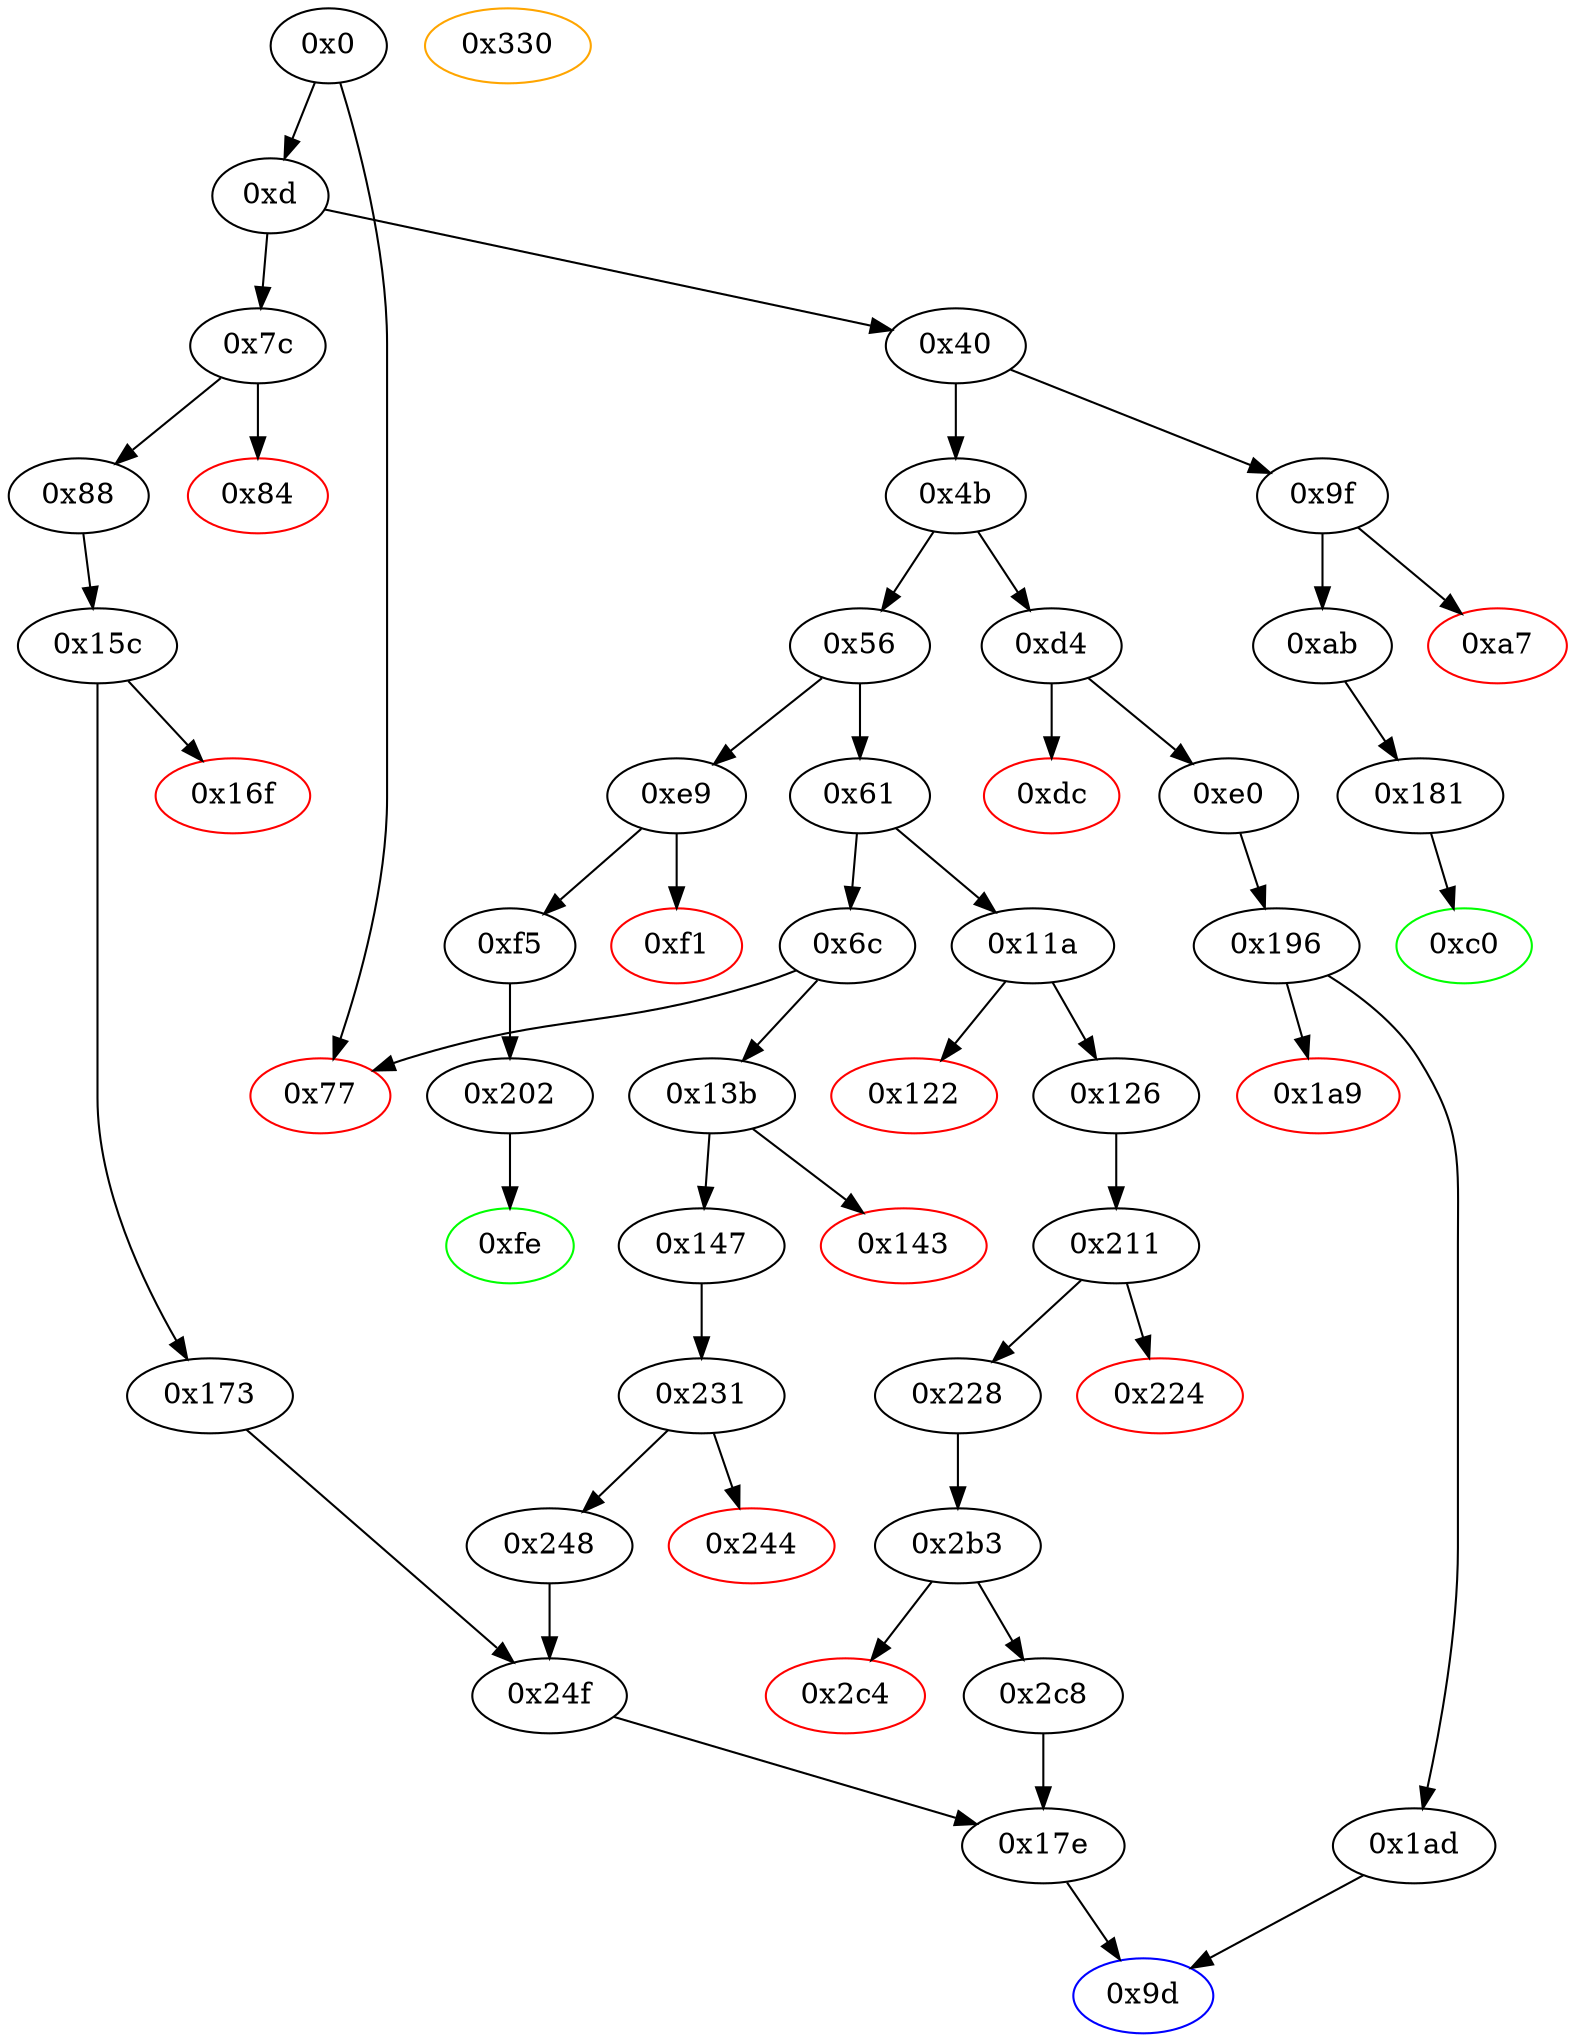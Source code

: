 strict digraph "" {
"0xe0" [fillcolor=white, id="0xe0", style=filled, tooltip="Block 0xe0\n[0xe0:0xe8]\n---\nPredecessors: [0xd4]\nSuccessors: [0x196]\n---\n0xe0 JUMPDEST\n0xe1 POP\n0xe2 PUSH2 0x9d\n0xe5 PUSH2 0x196\n0xe8 JUMP\n---\n0xe0: JUMPDEST \n0xe2: V71 = 0x9d\n0xe5: V72 = 0x196\n0xe8: JUMP 0x196\n---\nEntry stack: [V11, V67]\nStack pops: 1\nStack additions: [0x9d]\nExit stack: [V11, 0x9d]\n\nDef sites:\nV11: {0xd.0x34}\nV67: {0xd4.0xd5}\n"];
"0x6c" [fillcolor=white, id="0x6c", style=filled, tooltip="Block 0x6c\n[0x6c:0x76]\n---\nPredecessors: [0x61]\nSuccessors: [0x77, 0x13b]\n---\n0x6c DUP1\n0x6d PUSH4 0xfdeab590\n0x72 EQ\n0x73 PUSH2 0x13b\n0x76 JUMPI\n---\n0x6d: V27 = 0xfdeab590\n0x72: V28 = EQ 0xfdeab590 V11\n0x73: V29 = 0x13b\n0x76: JUMPI 0x13b V28\n---\nEntry stack: [V11]\nStack pops: 1\nStack additions: [S0]\nExit stack: [V11]\n\nDef sites:\nV11: {0xd.0x34}\n"];
"0x15c" [fillcolor=white, id="0x15c", style=filled, tooltip="Block 0x15c\n[0x15c:0x16e]\n---\nPredecessors: [0x88]\nSuccessors: [0x16f, 0x173]\n---\n0x15c JUMPDEST\n0x15d PUSH1 0x0\n0x15f SLOAD\n0x160 PUSH1 0x1\n0x162 PUSH1 0xa0\n0x164 PUSH1 0x2\n0x166 EXP\n0x167 SUB\n0x168 AND\n0x169 CALLER\n0x16a EQ\n0x16b PUSH2 0x173\n0x16e JUMPI\n---\n0x15c: JUMPDEST \n0x15d: V119 = 0x0\n0x15f: V120 = S[0x0]\n0x160: V121 = 0x1\n0x162: V122 = 0xa0\n0x164: V123 = 0x2\n0x166: V124 = EXP 0x2 0xa0\n0x167: V125 = SUB 0x10000000000000000000000000000000000000000 0x1\n0x168: V126 = AND 0xffffffffffffffffffffffffffffffffffffffff V120\n0x169: V127 = CALLER\n0x16a: V128 = EQ V127 V126\n0x16b: V129 = 0x173\n0x16e: JUMPI 0x173 V128\n---\nEntry stack: [V11, 0x9d, V43]\nStack pops: 0\nStack additions: []\nExit stack: [V11, 0x9d, V43]\n\nDef sites:\nV11: {0xd.0x34}\n0x9d: {0x88.0x8a}\nV43: {0x88.0x98}\n"];
"0x330" [color=orange, fillcolor=white, id="0x330", style=filled, tooltip="Block 0x330\n[0x330:0x35b]\n---\nPredecessors: []\nSuccessors: []\n---\n0x330 STOP\n0x331 LOG1\n0x332 PUSH6 0x627a7a723058\n0x339 SHA3\n0x33a SWAP8\n0x33b MISSING 0x4f\n0x33c BYTE\n0x33d MISSING 0x5d\n0x33e MISSING 0xe6\n0x33f MISSING 0xd8\n0x340 DUP12\n0x341 SWAP8\n0x342 XOR\n0x343 MISSING 0x46\n0x344 MISSING 0xd3\n0x345 MISSING 0xd8\n0x346 MISSING 0xbb\n0x347 PUSH11 0x374da4d1144a29c9f9ba8d\n0x353 SWAP6\n0x354 MISSING 0xb1\n0x355 DUP13\n0x356 CALL\n0x357 LOG2\n0x358 DUP2\n0x359 MISSING 0xcd\n0x35a STOP\n0x35b MISSING 0x29\n---\n0x330: STOP \n0x331: LOG S0 S1 S2\n0x332: V264 = 0x627a7a723058\n0x339: V265 = SHA3 0x627a7a723058 S3\n0x33b: MISSING 0x4f\n0x33c: V266 = BYTE S0 S1\n0x33d: MISSING 0x5d\n0x33e: MISSING 0xe6\n0x33f: MISSING 0xd8\n0x342: V267 = XOR S7 S0\n0x343: MISSING 0x46\n0x344: MISSING 0xd3\n0x345: MISSING 0xd8\n0x346: MISSING 0xbb\n0x347: V268 = 0x374da4d1144a29c9f9ba8d\n0x354: MISSING 0xb1\n0x356: V269 = CALL S12 S0 S1 S2 S3 S4 S5\n0x357: LOG V269 S6 S7 S8\n0x359: MISSING 0xcd\n0x35a: STOP \n0x35b: MISSING 0x29\n---\nEntry stack: []\nStack pops: 0\nStack additions: [S11, S4, S5, S6, S7, S8, S9, S10, V265, V266, V267, S1, S2, S3, S4, S5, S6, S11, S8, S9, S10, S11, S5, S0, S1, S2, S3, S4, 0x374da4d1144a29c9f9ba8d, S10, S9, S10, S11, S12]\nExit stack: []\n\nDef sites:\n"];
"0x17e" [fillcolor=white, id="0x17e", style=filled, tooltip="Block 0x17e\n[0x17e:0x180]\n---\nPredecessors: [0x24f, 0x2c8]\nSuccessors: [0x9d]\n---\n0x17e JUMPDEST\n0x17f POP\n0x180 JUMP\n---\n0x17e: JUMPDEST \n0x180: JUMP 0x9d\n---\nEntry stack: [V11, 0x9d, S0]\nStack pops: 2\nStack additions: []\nExit stack: [V11]\n\nDef sites:\nV11: {0xd.0x34}\n0x9d: {0x88.0x8a, 0x147.0x149, 0x126.0x128}\nS0: {0x88.0x98, 0x147.0x157, 0x126.0x136}\n"];
"0x2c8" [fillcolor=white, id="0x2c8", style=filled, tooltip="Block 0x2c8\n[0x2c8:0x32f]\n---\nPredecessors: [0x2b3]\nSuccessors: [0x17e]\n---\n0x2c8 JUMPDEST\n0x2c9 PUSH1 0x0\n0x2cb DUP1\n0x2cc SLOAD\n0x2cd PUSH1 0x40\n0x2cf MLOAD\n0x2d0 PUSH1 0x1\n0x2d2 PUSH1 0xa0\n0x2d4 PUSH1 0x2\n0x2d6 EXP\n0x2d7 SUB\n0x2d8 DUP1\n0x2d9 DUP6\n0x2da AND\n0x2db SWAP4\n0x2dc SWAP3\n0x2dd AND\n0x2de SWAP2\n0x2df PUSH32 0x8be0079c531659141344cd1fd0a4f28419497f9722a3daafe3b4186f6b6457e0\n0x300 SWAP2\n0x301 LOG3\n0x302 PUSH1 0x0\n0x304 DUP1\n0x305 SLOAD\n0x306 PUSH20 0xffffffffffffffffffffffffffffffffffffffff\n0x31b NOT\n0x31c AND\n0x31d PUSH1 0x1\n0x31f PUSH1 0xa0\n0x321 PUSH1 0x2\n0x323 EXP\n0x324 SUB\n0x325 SWAP3\n0x326 SWAP1\n0x327 SWAP3\n0x328 AND\n0x329 SWAP2\n0x32a SWAP1\n0x32b SWAP2\n0x32c OR\n0x32d SWAP1\n0x32e SSTORE\n0x32f JUMP\n---\n0x2c8: JUMPDEST \n0x2c9: V240 = 0x0\n0x2cc: V241 = S[0x0]\n0x2cd: V242 = 0x40\n0x2cf: V243 = M[0x40]\n0x2d0: V244 = 0x1\n0x2d2: V245 = 0xa0\n0x2d4: V246 = 0x2\n0x2d6: V247 = EXP 0x2 0xa0\n0x2d7: V248 = SUB 0x10000000000000000000000000000000000000000 0x1\n0x2da: V249 = AND V103 0xffffffffffffffffffffffffffffffffffffffff\n0x2dd: V250 = AND V241 0xffffffffffffffffffffffffffffffffffffffff\n0x2df: V251 = 0x8be0079c531659141344cd1fd0a4f28419497f9722a3daafe3b4186f6b6457e0\n0x301: LOG V243 0x0 0x8be0079c531659141344cd1fd0a4f28419497f9722a3daafe3b4186f6b6457e0 V250 V249\n0x302: V252 = 0x0\n0x305: V253 = S[0x0]\n0x306: V254 = 0xffffffffffffffffffffffffffffffffffffffff\n0x31b: V255 = NOT 0xffffffffffffffffffffffffffffffffffffffff\n0x31c: V256 = AND 0xffffffffffffffffffffffff0000000000000000000000000000000000000000 V253\n0x31d: V257 = 0x1\n0x31f: V258 = 0xa0\n0x321: V259 = 0x2\n0x323: V260 = EXP 0x2 0xa0\n0x324: V261 = SUB 0x10000000000000000000000000000000000000000 0x1\n0x328: V262 = AND 0xffffffffffffffffffffffffffffffffffffffff V103\n0x32c: V263 = OR V262 V256\n0x32e: S[0x0] = V263\n0x32f: JUMP 0x17e\n---\nEntry stack: [V11, 0x9d, V103, 0x17e, V103]\nStack pops: 2\nStack additions: []\nExit stack: [V11, 0x9d, V103]\n\nDef sites:\nV11: {0xd.0x34}\n0x9d: {0x126.0x128}\nV103: {0x126.0x136}\n0x17e: {0x228.0x229}\nV103: {0x126.0x136}\n"];
"0x9f" [fillcolor=white, id="0x9f", style=filled, tooltip="Block 0x9f\n[0x9f:0xa6]\n---\nPredecessors: [0x40]\nSuccessors: [0xa7, 0xab]\n---\n0x9f JUMPDEST\n0xa0 CALLVALUE\n0xa1 DUP1\n0xa2 ISZERO\n0xa3 PUSH2 0xab\n0xa6 JUMPI\n---\n0x9f: JUMPDEST \n0xa0: V45 = CALLVALUE\n0xa2: V46 = ISZERO V45\n0xa3: V47 = 0xab\n0xa6: JUMPI 0xab V46\n---\nEntry stack: [V11]\nStack pops: 0\nStack additions: [V45]\nExit stack: [V11, V45]\n\nDef sites:\nV11: {0xd.0x34}\n"];
"0x181" [fillcolor=white, id="0x181", style=filled, tooltip="Block 0x181\n[0x181:0x195]\n---\nPredecessors: [0xab]\nSuccessors: [0xc0]\n---\n0x181 JUMPDEST\n0x182 PUSH1 0x1\n0x184 PUSH1 0x20\n0x186 MSTORE\n0x187 PUSH1 0x0\n0x189 SWAP1\n0x18a DUP2\n0x18b MSTORE\n0x18c PUSH1 0x40\n0x18e SWAP1\n0x18f SHA3\n0x190 SLOAD\n0x191 PUSH1 0xff\n0x193 AND\n0x194 DUP2\n0x195 JUMP\n---\n0x181: JUMPDEST \n0x182: V134 = 0x1\n0x184: V135 = 0x20\n0x186: M[0x20] = 0x1\n0x187: V136 = 0x0\n0x18b: M[0x0] = V57\n0x18c: V137 = 0x40\n0x18f: V138 = SHA3 0x0 0x40\n0x190: V139 = S[V138]\n0x191: V140 = 0xff\n0x193: V141 = AND 0xff V139\n0x195: JUMP 0xc0\n---\nEntry stack: [V11, 0xc0, V57]\nStack pops: 2\nStack additions: [S1, V141]\nExit stack: [V11, 0xc0, V141]\n\nDef sites:\nV11: {0xd.0x34}\n0xc0: {0xab.0xad}\nV57: {0xab.0xbb}\n"];
"0x4b" [fillcolor=white, id="0x4b", style=filled, tooltip="Block 0x4b\n[0x4b:0x55]\n---\nPredecessors: [0x40]\nSuccessors: [0x56, 0xd4]\n---\n0x4b DUP1\n0x4c PUSH4 0x715018a6\n0x51 EQ\n0x52 PUSH2 0xd4\n0x55 JUMPI\n---\n0x4c: V18 = 0x715018a6\n0x51: V19 = EQ 0x715018a6 V11\n0x52: V20 = 0xd4\n0x55: JUMPI 0xd4 V19\n---\nEntry stack: [V11]\nStack pops: 1\nStack additions: [S0]\nExit stack: [V11]\n\nDef sites:\nV11: {0xd.0x34}\n"];
"0x231" [fillcolor=white, id="0x231", style=filled, tooltip="Block 0x231\n[0x231:0x243]\n---\nPredecessors: [0x147]\nSuccessors: [0x244, 0x248]\n---\n0x231 JUMPDEST\n0x232 PUSH1 0x0\n0x234 SLOAD\n0x235 PUSH1 0x1\n0x237 PUSH1 0xa0\n0x239 PUSH1 0x2\n0x23b EXP\n0x23c SUB\n0x23d AND\n0x23e CALLER\n0x23f EQ\n0x240 PUSH2 0x248\n0x243 JUMPI\n---\n0x231: JUMPDEST \n0x232: V192 = 0x0\n0x234: V193 = S[0x0]\n0x235: V194 = 0x1\n0x237: V195 = 0xa0\n0x239: V196 = 0x2\n0x23b: V197 = EXP 0x2 0xa0\n0x23c: V198 = SUB 0x10000000000000000000000000000000000000000 0x1\n0x23d: V199 = AND 0xffffffffffffffffffffffffffffffffffffffff V193\n0x23e: V200 = CALLER\n0x23f: V201 = EQ V200 V199\n0x240: V202 = 0x248\n0x243: JUMPI 0x248 V201\n---\nEntry stack: [V11, 0x9d, V117]\nStack pops: 0\nStack additions: []\nExit stack: [V11, 0x9d, V117]\n\nDef sites:\nV11: {0xd.0x34}\n0x9d: {0x147.0x149}\nV117: {0x147.0x157}\n"];
"0xdc" [color=red, fillcolor=white, id="0xdc", style=filled, tooltip="Block 0xdc\n[0xdc:0xdf]\n---\nPredecessors: [0xd4]\nSuccessors: []\n---\n0xdc PUSH1 0x0\n0xde DUP1\n0xdf REVERT\n---\n0xdc: V70 = 0x0\n0xdf: REVERT 0x0 0x0\n---\nEntry stack: [V11, V67]\nStack pops: 0\nStack additions: []\nExit stack: [V11, V67]\n\nDef sites:\nV11: {0xd.0x34}\nV67: {0xd4.0xd5}\n"];
"0x24f" [fillcolor=white, id="0x24f", style=filled, tooltip="Block 0x24f\n[0x24f:0x2b2]\n---\nPredecessors: [0x173, 0x248]\nSuccessors: [0x17e]\n---\n0x24f JUMPDEST\n0x250 PUSH1 0x1\n0x252 PUSH1 0xa0\n0x254 PUSH1 0x2\n0x256 EXP\n0x257 SUB\n0x258 DUP3\n0x259 AND\n0x25a PUSH1 0x0\n0x25c DUP2\n0x25d DUP2\n0x25e MSTORE\n0x25f PUSH1 0x1\n0x261 PUSH1 0x20\n0x263 SWAP1\n0x264 DUP2\n0x265 MSTORE\n0x266 PUSH1 0x40\n0x268 SWAP2\n0x269 DUP3\n0x26a SWAP1\n0x26b SHA3\n0x26c DUP1\n0x26d SLOAD\n0x26e PUSH1 0xff\n0x270 NOT\n0x271 AND\n0x272 DUP6\n0x273 ISZERO\n0x274 ISZERO\n0x275 SWAP1\n0x276 DUP2\n0x277 OR\n0x278 SWAP1\n0x279 SWAP2\n0x27a SSTORE\n0x27b DUP3\n0x27c MLOAD\n0x27d SWAP4\n0x27e DUP5\n0x27f MSTORE\n0x280 SWAP1\n0x281 DUP4\n0x282 ADD\n0x283 MSTORE\n0x284 DUP1\n0x285 MLOAD\n0x286 PUSH32 0xe16cd209b7e8e4971d2f89051450f3321f92d4a7ecb8ac235c37256a99e49e1a\n0x2a7 SWAP3\n0x2a8 DUP2\n0x2a9 SWAP1\n0x2aa SUB\n0x2ab SWAP1\n0x2ac SWAP2\n0x2ad ADD\n0x2ae SWAP1\n0x2af LOG1\n0x2b0 POP\n0x2b1 POP\n0x2b2 JUMP\n---\n0x24f: JUMPDEST \n0x250: V206 = 0x1\n0x252: V207 = 0xa0\n0x254: V208 = 0x2\n0x256: V209 = EXP 0x2 0xa0\n0x257: V210 = SUB 0x10000000000000000000000000000000000000000 0x1\n0x259: V211 = AND S1 0xffffffffffffffffffffffffffffffffffffffff\n0x25a: V212 = 0x0\n0x25e: M[0x0] = V211\n0x25f: V213 = 0x1\n0x261: V214 = 0x20\n0x265: M[0x20] = 0x1\n0x266: V215 = 0x40\n0x26b: V216 = SHA3 0x0 0x40\n0x26d: V217 = S[V216]\n0x26e: V218 = 0xff\n0x270: V219 = NOT 0xff\n0x271: V220 = AND 0xffffffffffffffffffffffffffffffffffffffffffffffffffffffffffffff00 V217\n0x273: V221 = ISZERO {0x0, 0x1}\n0x274: V222 = ISZERO V221\n0x277: V223 = OR V222 V220\n0x27a: S[V216] = V223\n0x27c: V224 = M[0x40]\n0x27f: M[V224] = V211\n0x282: V225 = ADD V224 0x20\n0x283: M[V225] = V222\n0x285: V226 = M[0x40]\n0x286: V227 = 0xe16cd209b7e8e4971d2f89051450f3321f92d4a7ecb8ac235c37256a99e49e1a\n0x2aa: V228 = SUB V224 V226\n0x2ad: V229 = ADD 0x40 V228\n0x2af: LOG V226 V229 0xe16cd209b7e8e4971d2f89051450f3321f92d4a7ecb8ac235c37256a99e49e1a\n0x2b2: JUMP 0x17e\n---\nEntry stack: [V11, 0x9d, S3, 0x17e, S1, {0x0, 0x1}]\nStack pops: 3\nStack additions: []\nExit stack: [V11, 0x9d, S3]\n\nDef sites:\nV11: {0xd.0x34}\n0x9d: {0x88.0x8a, 0x147.0x149}\nS3: {0x88.0x98, 0x147.0x157}\n0x17e: {0x248.0x249, 0x173.0x174}\nS1: {0x88.0x98, 0x147.0x157}\n{0x0, 0x1}: {0x248.0x24d, 0x173.0x178}\n"];
"0xfe" [color=green, fillcolor=white, id="0xfe", style=filled, tooltip="Block 0xfe\n[0xfe:0x119]\n---\nPredecessors: [0x202]\nSuccessors: []\n---\n0xfe JUMPDEST\n0xff PUSH1 0x40\n0x101 DUP1\n0x102 MLOAD\n0x103 PUSH1 0x1\n0x105 PUSH1 0xa0\n0x107 PUSH1 0x2\n0x109 EXP\n0x10a SUB\n0x10b SWAP1\n0x10c SWAP3\n0x10d AND\n0x10e DUP3\n0x10f MSTORE\n0x110 MLOAD\n0x111 SWAP1\n0x112 DUP2\n0x113 SWAP1\n0x114 SUB\n0x115 PUSH1 0x20\n0x117 ADD\n0x118 SWAP1\n0x119 RETURN\n---\n0xfe: JUMPDEST \n0xff: V79 = 0x40\n0x102: V80 = M[0x40]\n0x103: V81 = 0x1\n0x105: V82 = 0xa0\n0x107: V83 = 0x2\n0x109: V84 = EXP 0x2 0xa0\n0x10a: V85 = SUB 0x10000000000000000000000000000000000000000 0x1\n0x10d: V86 = AND V177 0xffffffffffffffffffffffffffffffffffffffff\n0x10f: M[V80] = V86\n0x110: V87 = M[0x40]\n0x114: V88 = SUB V80 V87\n0x115: V89 = 0x20\n0x117: V90 = ADD 0x20 V88\n0x119: RETURN V87 V90\n---\nEntry stack: [V11, 0xfe, V177]\nStack pops: 1\nStack additions: []\nExit stack: [V11, 0xfe]\n\nDef sites:\nV11: {0xd.0x34}\n0xfe: {0xf5.0xf7}\nV177: {0x202.0x20e}\n"];
"0x126" [fillcolor=white, id="0x126", style=filled, tooltip="Block 0x126\n[0x126:0x13a]\n---\nPredecessors: [0x11a]\nSuccessors: [0x211]\n---\n0x126 JUMPDEST\n0x127 POP\n0x128 PUSH2 0x9d\n0x12b PUSH1 0x1\n0x12d PUSH1 0xa0\n0x12f PUSH1 0x2\n0x131 EXP\n0x132 SUB\n0x133 PUSH1 0x4\n0x135 CALLDATALOAD\n0x136 AND\n0x137 PUSH2 0x211\n0x13a JUMP\n---\n0x126: JUMPDEST \n0x128: V95 = 0x9d\n0x12b: V96 = 0x1\n0x12d: V97 = 0xa0\n0x12f: V98 = 0x2\n0x131: V99 = EXP 0x2 0xa0\n0x132: V100 = SUB 0x10000000000000000000000000000000000000000 0x1\n0x133: V101 = 0x4\n0x135: V102 = CALLDATALOAD 0x4\n0x136: V103 = AND V102 0xffffffffffffffffffffffffffffffffffffffff\n0x137: V104 = 0x211\n0x13a: JUMP 0x211\n---\nEntry stack: [V11, V91]\nStack pops: 1\nStack additions: [0x9d, V103]\nExit stack: [V11, 0x9d, V103]\n\nDef sites:\nV11: {0xd.0x34}\nV91: {0x11a.0x11b}\n"];
"0x40" [fillcolor=white, id="0x40", style=filled, tooltip="Block 0x40\n[0x40:0x4a]\n---\nPredecessors: [0xd]\nSuccessors: [0x4b, 0x9f]\n---\n0x40 DUP1\n0x41 PUSH4 0x66aa01ca\n0x46 EQ\n0x47 PUSH2 0x9f\n0x4a JUMPI\n---\n0x41: V15 = 0x66aa01ca\n0x46: V16 = EQ 0x66aa01ca V11\n0x47: V17 = 0x9f\n0x4a: JUMPI 0x9f V16\n---\nEntry stack: [V11]\nStack pops: 1\nStack additions: [S0]\nExit stack: [V11]\n\nDef sites:\nV11: {0xd.0x34}\n"];
"0x7c" [fillcolor=white, id="0x7c", style=filled, tooltip="Block 0x7c\n[0x7c:0x83]\n---\nPredecessors: [0xd]\nSuccessors: [0x84, 0x88]\n---\n0x7c JUMPDEST\n0x7d CALLVALUE\n0x7e DUP1\n0x7f ISZERO\n0x80 PUSH2 0x88\n0x83 JUMPI\n---\n0x7c: JUMPDEST \n0x7d: V31 = CALLVALUE\n0x7f: V32 = ISZERO V31\n0x80: V33 = 0x88\n0x83: JUMPI 0x88 V32\n---\nEntry stack: [V11]\nStack pops: 0\nStack additions: [V31]\nExit stack: [V11, V31]\n\nDef sites:\nV11: {0xd.0x34}\n"];
"0x0" [fillcolor=white, id="0x0", style=filled, tooltip="Block 0x0\n[0x0:0xc]\n---\nPredecessors: []\nSuccessors: [0xd, 0x77]\n---\n0x0 PUSH1 0x80\n0x2 PUSH1 0x40\n0x4 MSTORE\n0x5 PUSH1 0x4\n0x7 CALLDATASIZE\n0x8 LT\n0x9 PUSH2 0x77\n0xc JUMPI\n---\n0x0: V0 = 0x80\n0x2: V1 = 0x40\n0x4: M[0x40] = 0x80\n0x5: V2 = 0x4\n0x7: V3 = CALLDATASIZE\n0x8: V4 = LT V3 0x4\n0x9: V5 = 0x77\n0xc: JUMPI 0x77 V4\n---\nEntry stack: []\nStack pops: 0\nStack additions: []\nExit stack: []\n\nDef sites:\n"];
"0x1a9" [color=red, fillcolor=white, id="0x1a9", style=filled, tooltip="Block 0x1a9\n[0x1a9:0x1ac]\n---\nPredecessors: [0x196]\nSuccessors: []\n---\n0x1a9 PUSH1 0x0\n0x1ab DUP1\n0x1ac REVERT\n---\n0x1a9: V153 = 0x0\n0x1ac: REVERT 0x0 0x0\n---\nEntry stack: [V11, 0x9d]\nStack pops: 0\nStack additions: []\nExit stack: [V11, 0x9d]\n\nDef sites:\nV11: {0xd.0x34}\n0x9d: {0xe0.0xe2}\n"];
"0x61" [fillcolor=white, id="0x61", style=filled, tooltip="Block 0x61\n[0x61:0x6b]\n---\nPredecessors: [0x56]\nSuccessors: [0x6c, 0x11a]\n---\n0x61 DUP1\n0x62 PUSH4 0xf2fde38b\n0x67 EQ\n0x68 PUSH2 0x11a\n0x6b JUMPI\n---\n0x62: V24 = 0xf2fde38b\n0x67: V25 = EQ 0xf2fde38b V11\n0x68: V26 = 0x11a\n0x6b: JUMPI 0x11a V25\n---\nEntry stack: [V11]\nStack pops: 1\nStack additions: [S0]\nExit stack: [V11]\n\nDef sites:\nV11: {0xd.0x34}\n"];
"0x173" [fillcolor=white, id="0x173", style=filled, tooltip="Block 0x173\n[0x173:0x17d]\n---\nPredecessors: [0x15c]\nSuccessors: [0x24f]\n---\n0x173 JUMPDEST\n0x174 PUSH2 0x17e\n0x177 DUP2\n0x178 PUSH1 0x0\n0x17a PUSH2 0x24f\n0x17d JUMP\n---\n0x173: JUMPDEST \n0x174: V131 = 0x17e\n0x178: V132 = 0x0\n0x17a: V133 = 0x24f\n0x17d: JUMP 0x24f\n---\nEntry stack: [V11, 0x9d, V43]\nStack pops: 1\nStack additions: [S0, 0x17e, S0, 0x0]\nExit stack: [V11, 0x9d, V43, 0x17e, V43, 0x0]\n\nDef sites:\nV11: {0xd.0x34}\n0x9d: {0x88.0x8a}\nV43: {0x88.0x98}\n"];
"0x211" [fillcolor=white, id="0x211", style=filled, tooltip="Block 0x211\n[0x211:0x223]\n---\nPredecessors: [0x126]\nSuccessors: [0x224, 0x228]\n---\n0x211 JUMPDEST\n0x212 PUSH1 0x0\n0x214 SLOAD\n0x215 PUSH1 0x1\n0x217 PUSH1 0xa0\n0x219 PUSH1 0x2\n0x21b EXP\n0x21c SUB\n0x21d AND\n0x21e CALLER\n0x21f EQ\n0x220 PUSH2 0x228\n0x223 JUMPI\n---\n0x211: JUMPDEST \n0x212: V178 = 0x0\n0x214: V179 = S[0x0]\n0x215: V180 = 0x1\n0x217: V181 = 0xa0\n0x219: V182 = 0x2\n0x21b: V183 = EXP 0x2 0xa0\n0x21c: V184 = SUB 0x10000000000000000000000000000000000000000 0x1\n0x21d: V185 = AND 0xffffffffffffffffffffffffffffffffffffffff V179\n0x21e: V186 = CALLER\n0x21f: V187 = EQ V186 V185\n0x220: V188 = 0x228\n0x223: JUMPI 0x228 V187\n---\nEntry stack: [V11, 0x9d, V103]\nStack pops: 0\nStack additions: []\nExit stack: [V11, 0x9d, V103]\n\nDef sites:\nV11: {0xd.0x34}\n0x9d: {0x126.0x128}\nV103: {0x126.0x136}\n"];
"0xe9" [fillcolor=white, id="0xe9", style=filled, tooltip="Block 0xe9\n[0xe9:0xf0]\n---\nPredecessors: [0x56]\nSuccessors: [0xf1, 0xf5]\n---\n0xe9 JUMPDEST\n0xea CALLVALUE\n0xeb DUP1\n0xec ISZERO\n0xed PUSH2 0xf5\n0xf0 JUMPI\n---\n0xe9: JUMPDEST \n0xea: V73 = CALLVALUE\n0xec: V74 = ISZERO V73\n0xed: V75 = 0xf5\n0xf0: JUMPI 0xf5 V74\n---\nEntry stack: [V11]\nStack pops: 0\nStack additions: [V73]\nExit stack: [V11, V73]\n\nDef sites:\nV11: {0xd.0x34}\n"];
"0x202" [fillcolor=white, id="0x202", style=filled, tooltip="Block 0x202\n[0x202:0x210]\n---\nPredecessors: [0xf5]\nSuccessors: [0xfe]\n---\n0x202 JUMPDEST\n0x203 PUSH1 0x0\n0x205 SLOAD\n0x206 PUSH1 0x1\n0x208 PUSH1 0xa0\n0x20a PUSH1 0x2\n0x20c EXP\n0x20d SUB\n0x20e AND\n0x20f DUP2\n0x210 JUMP\n---\n0x202: JUMPDEST \n0x203: V170 = 0x0\n0x205: V171 = S[0x0]\n0x206: V172 = 0x1\n0x208: V173 = 0xa0\n0x20a: V174 = 0x2\n0x20c: V175 = EXP 0x2 0xa0\n0x20d: V176 = SUB 0x10000000000000000000000000000000000000000 0x1\n0x20e: V177 = AND 0xffffffffffffffffffffffffffffffffffffffff V171\n0x210: JUMP 0xfe\n---\nEntry stack: [V11, 0xfe]\nStack pops: 1\nStack additions: [S0, V177]\nExit stack: [V11, 0xfe, V177]\n\nDef sites:\nV11: {0xd.0x34}\n0xfe: {0xf5.0xf7}\n"];
"0x16f" [color=red, fillcolor=white, id="0x16f", style=filled, tooltip="Block 0x16f\n[0x16f:0x172]\n---\nPredecessors: [0x15c]\nSuccessors: []\n---\n0x16f PUSH1 0x0\n0x171 DUP1\n0x172 REVERT\n---\n0x16f: V130 = 0x0\n0x172: REVERT 0x0 0x0\n---\nEntry stack: [V11, 0x9d, V43]\nStack pops: 0\nStack additions: []\nExit stack: [V11, 0x9d, V43]\n\nDef sites:\nV11: {0xd.0x34}\n0x9d: {0x88.0x8a}\nV43: {0x88.0x98}\n"];
"0x228" [fillcolor=white, id="0x228", style=filled, tooltip="Block 0x228\n[0x228:0x230]\n---\nPredecessors: [0x211]\nSuccessors: [0x2b3]\n---\n0x228 JUMPDEST\n0x229 PUSH2 0x17e\n0x22c DUP2\n0x22d PUSH2 0x2b3\n0x230 JUMP\n---\n0x228: JUMPDEST \n0x229: V190 = 0x17e\n0x22d: V191 = 0x2b3\n0x230: JUMP 0x2b3\n---\nEntry stack: [V11, 0x9d, V103]\nStack pops: 1\nStack additions: [S0, 0x17e, S0]\nExit stack: [V11, 0x9d, V103, 0x17e, V103]\n\nDef sites:\nV11: {0xd.0x34}\n0x9d: {0x126.0x128}\nV103: {0x126.0x136}\n"];
"0x88" [fillcolor=white, id="0x88", style=filled, tooltip="Block 0x88\n[0x88:0x9c]\n---\nPredecessors: [0x7c]\nSuccessors: [0x15c]\n---\n0x88 JUMPDEST\n0x89 POP\n0x8a PUSH2 0x9d\n0x8d PUSH1 0x1\n0x8f PUSH1 0xa0\n0x91 PUSH1 0x2\n0x93 EXP\n0x94 SUB\n0x95 PUSH1 0x4\n0x97 CALLDATALOAD\n0x98 AND\n0x99 PUSH2 0x15c\n0x9c JUMP\n---\n0x88: JUMPDEST \n0x8a: V35 = 0x9d\n0x8d: V36 = 0x1\n0x8f: V37 = 0xa0\n0x91: V38 = 0x2\n0x93: V39 = EXP 0x2 0xa0\n0x94: V40 = SUB 0x10000000000000000000000000000000000000000 0x1\n0x95: V41 = 0x4\n0x97: V42 = CALLDATALOAD 0x4\n0x98: V43 = AND V42 0xffffffffffffffffffffffffffffffffffffffff\n0x99: V44 = 0x15c\n0x9c: JUMP 0x15c\n---\nEntry stack: [V11, V31]\nStack pops: 1\nStack additions: [0x9d, V43]\nExit stack: [V11, 0x9d, V43]\n\nDef sites:\nV11: {0xd.0x34}\nV31: {0x7c.0x7d}\n"];
"0x122" [color=red, fillcolor=white, id="0x122", style=filled, tooltip="Block 0x122\n[0x122:0x125]\n---\nPredecessors: [0x11a]\nSuccessors: []\n---\n0x122 PUSH1 0x0\n0x124 DUP1\n0x125 REVERT\n---\n0x122: V94 = 0x0\n0x125: REVERT 0x0 0x0\n---\nEntry stack: [V11, V91]\nStack pops: 0\nStack additions: []\nExit stack: [V11, V91]\n\nDef sites:\nV11: {0xd.0x34}\nV91: {0x11a.0x11b}\n"];
"0x147" [fillcolor=white, id="0x147", style=filled, tooltip="Block 0x147\n[0x147:0x15b]\n---\nPredecessors: [0x13b]\nSuccessors: [0x231]\n---\n0x147 JUMPDEST\n0x148 POP\n0x149 PUSH2 0x9d\n0x14c PUSH1 0x1\n0x14e PUSH1 0xa0\n0x150 PUSH1 0x2\n0x152 EXP\n0x153 SUB\n0x154 PUSH1 0x4\n0x156 CALLDATALOAD\n0x157 AND\n0x158 PUSH2 0x231\n0x15b JUMP\n---\n0x147: JUMPDEST \n0x149: V109 = 0x9d\n0x14c: V110 = 0x1\n0x14e: V111 = 0xa0\n0x150: V112 = 0x2\n0x152: V113 = EXP 0x2 0xa0\n0x153: V114 = SUB 0x10000000000000000000000000000000000000000 0x1\n0x154: V115 = 0x4\n0x156: V116 = CALLDATALOAD 0x4\n0x157: V117 = AND V116 0xffffffffffffffffffffffffffffffffffffffff\n0x158: V118 = 0x231\n0x15b: JUMP 0x231\n---\nEntry stack: [V11, V105]\nStack pops: 1\nStack additions: [0x9d, V117]\nExit stack: [V11, 0x9d, V117]\n\nDef sites:\nV11: {0xd.0x34}\nV105: {0x13b.0x13c}\n"];
"0x143" [color=red, fillcolor=white, id="0x143", style=filled, tooltip="Block 0x143\n[0x143:0x146]\n---\nPredecessors: [0x13b]\nSuccessors: []\n---\n0x143 PUSH1 0x0\n0x145 DUP1\n0x146 REVERT\n---\n0x143: V108 = 0x0\n0x146: REVERT 0x0 0x0\n---\nEntry stack: [V11, V105]\nStack pops: 0\nStack additions: []\nExit stack: [V11, V105]\n\nDef sites:\nV11: {0xd.0x34}\nV105: {0x13b.0x13c}\n"];
"0xf1" [color=red, fillcolor=white, id="0xf1", style=filled, tooltip="Block 0xf1\n[0xf1:0xf4]\n---\nPredecessors: [0xe9]\nSuccessors: []\n---\n0xf1 PUSH1 0x0\n0xf3 DUP1\n0xf4 REVERT\n---\n0xf1: V76 = 0x0\n0xf4: REVERT 0x0 0x0\n---\nEntry stack: [V11, V73]\nStack pops: 0\nStack additions: []\nExit stack: [V11, V73]\n\nDef sites:\nV11: {0xd.0x34}\nV73: {0xe9.0xea}\n"];
"0x9d" [color=blue, fillcolor=white, id="0x9d", style=filled, tooltip="Block 0x9d\n[0x9d:0x9e]\n---\nPredecessors: [0x17e, 0x1ad]\nSuccessors: []\n---\n0x9d JUMPDEST\n0x9e STOP\n---\n0x9d: JUMPDEST \n0x9e: STOP \n---\nEntry stack: [V11]\nStack pops: 0\nStack additions: []\nExit stack: [V11]\n\nDef sites:\nV11: {0xd.0x34}\n"];
"0xab" [fillcolor=white, id="0xab", style=filled, tooltip="Block 0xab\n[0xab:0xbf]\n---\nPredecessors: [0x9f]\nSuccessors: [0x181]\n---\n0xab JUMPDEST\n0xac POP\n0xad PUSH2 0xc0\n0xb0 PUSH1 0x1\n0xb2 PUSH1 0xa0\n0xb4 PUSH1 0x2\n0xb6 EXP\n0xb7 SUB\n0xb8 PUSH1 0x4\n0xba CALLDATALOAD\n0xbb AND\n0xbc PUSH2 0x181\n0xbf JUMP\n---\n0xab: JUMPDEST \n0xad: V49 = 0xc0\n0xb0: V50 = 0x1\n0xb2: V51 = 0xa0\n0xb4: V52 = 0x2\n0xb6: V53 = EXP 0x2 0xa0\n0xb7: V54 = SUB 0x10000000000000000000000000000000000000000 0x1\n0xb8: V55 = 0x4\n0xba: V56 = CALLDATALOAD 0x4\n0xbb: V57 = AND V56 0xffffffffffffffffffffffffffffffffffffffff\n0xbc: V58 = 0x181\n0xbf: JUMP 0x181\n---\nEntry stack: [V11, V45]\nStack pops: 1\nStack additions: [0xc0, V57]\nExit stack: [V11, 0xc0, V57]\n\nDef sites:\nV11: {0xd.0x34}\nV45: {0x9f.0xa0}\n"];
"0x11a" [fillcolor=white, id="0x11a", style=filled, tooltip="Block 0x11a\n[0x11a:0x121]\n---\nPredecessors: [0x61]\nSuccessors: [0x122, 0x126]\n---\n0x11a JUMPDEST\n0x11b CALLVALUE\n0x11c DUP1\n0x11d ISZERO\n0x11e PUSH2 0x126\n0x121 JUMPI\n---\n0x11a: JUMPDEST \n0x11b: V91 = CALLVALUE\n0x11d: V92 = ISZERO V91\n0x11e: V93 = 0x126\n0x121: JUMPI 0x126 V92\n---\nEntry stack: [V11]\nStack pops: 0\nStack additions: [V91]\nExit stack: [V11, V91]\n\nDef sites:\nV11: {0xd.0x34}\n"];
"0x56" [fillcolor=white, id="0x56", style=filled, tooltip="Block 0x56\n[0x56:0x60]\n---\nPredecessors: [0x4b]\nSuccessors: [0x61, 0xe9]\n---\n0x56 DUP1\n0x57 PUSH4 0x8da5cb5b\n0x5c EQ\n0x5d PUSH2 0xe9\n0x60 JUMPI\n---\n0x57: V21 = 0x8da5cb5b\n0x5c: V22 = EQ 0x8da5cb5b V11\n0x5d: V23 = 0xe9\n0x60: JUMPI 0xe9 V22\n---\nEntry stack: [V11]\nStack pops: 1\nStack additions: [S0]\nExit stack: [V11]\n\nDef sites:\nV11: {0xd.0x34}\n"];
"0xa7" [color=red, fillcolor=white, id="0xa7", style=filled, tooltip="Block 0xa7\n[0xa7:0xaa]\n---\nPredecessors: [0x9f]\nSuccessors: []\n---\n0xa7 PUSH1 0x0\n0xa9 DUP1\n0xaa REVERT\n---\n0xa7: V48 = 0x0\n0xaa: REVERT 0x0 0x0\n---\nEntry stack: [V11, V45]\nStack pops: 0\nStack additions: []\nExit stack: [V11, V45]\n\nDef sites:\nV11: {0xd.0x34}\nV45: {0x9f.0xa0}\n"];
"0x248" [fillcolor=white, id="0x248", style=filled, tooltip="Block 0x248\n[0x248:0x24e]\n---\nPredecessors: [0x231]\nSuccessors: [0x24f]\n---\n0x248 JUMPDEST\n0x249 PUSH2 0x17e\n0x24c DUP2\n0x24d PUSH1 0x1\n---\n0x248: JUMPDEST \n0x249: V204 = 0x17e\n0x24d: V205 = 0x1\n---\nEntry stack: [V11, 0x9d, V117]\nStack pops: 1\nStack additions: [S0, 0x17e, S0, 0x1]\nExit stack: [V11, 0x9d, V117, 0x17e, V117, 0x1]\n\nDef sites:\nV11: {0xd.0x34}\n0x9d: {0x147.0x149}\nV117: {0x147.0x157}\n"];
"0xc0" [color=green, fillcolor=white, id="0xc0", style=filled, tooltip="Block 0xc0\n[0xc0:0xd3]\n---\nPredecessors: [0x181]\nSuccessors: []\n---\n0xc0 JUMPDEST\n0xc1 PUSH1 0x40\n0xc3 DUP1\n0xc4 MLOAD\n0xc5 SWAP2\n0xc6 ISZERO\n0xc7 ISZERO\n0xc8 DUP3\n0xc9 MSTORE\n0xca MLOAD\n0xcb SWAP1\n0xcc DUP2\n0xcd SWAP1\n0xce SUB\n0xcf PUSH1 0x20\n0xd1 ADD\n0xd2 SWAP1\n0xd3 RETURN\n---\n0xc0: JUMPDEST \n0xc1: V59 = 0x40\n0xc4: V60 = M[0x40]\n0xc6: V61 = ISZERO V141\n0xc7: V62 = ISZERO V61\n0xc9: M[V60] = V62\n0xca: V63 = M[0x40]\n0xce: V64 = SUB V60 V63\n0xcf: V65 = 0x20\n0xd1: V66 = ADD 0x20 V64\n0xd3: RETURN V63 V66\n---\nEntry stack: [V11, 0xc0, V141]\nStack pops: 1\nStack additions: []\nExit stack: [V11, 0xc0]\n\nDef sites:\nV11: {0xd.0x34}\n0xc0: {0xab.0xad}\nV141: {0x181.0x193}\n"];
"0x84" [color=red, fillcolor=white, id="0x84", style=filled, tooltip="Block 0x84\n[0x84:0x87]\n---\nPredecessors: [0x7c]\nSuccessors: []\n---\n0x84 PUSH1 0x0\n0x86 DUP1\n0x87 REVERT\n---\n0x84: V34 = 0x0\n0x87: REVERT 0x0 0x0\n---\nEntry stack: [V11, V31]\nStack pops: 0\nStack additions: []\nExit stack: [V11, V31]\n\nDef sites:\nV11: {0xd.0x34}\nV31: {0x7c.0x7d}\n"];
"0x77" [color=red, fillcolor=white, id="0x77", style=filled, tooltip="Block 0x77\n[0x77:0x7b]\n---\nPredecessors: [0x0, 0x6c]\nSuccessors: []\n---\n0x77 JUMPDEST\n0x78 PUSH1 0x0\n0x7a DUP1\n0x7b REVERT\n---\n0x77: JUMPDEST \n0x78: V30 = 0x0\n0x7b: REVERT 0x0 0x0\n---\nEntry stack: [V11]\nStack pops: 0\nStack additions: []\nExit stack: [V11]\n\nDef sites:\nV11: {0xd.0x34}\n"];
"0xd4" [fillcolor=white, id="0xd4", style=filled, tooltip="Block 0xd4\n[0xd4:0xdb]\n---\nPredecessors: [0x4b]\nSuccessors: [0xdc, 0xe0]\n---\n0xd4 JUMPDEST\n0xd5 CALLVALUE\n0xd6 DUP1\n0xd7 ISZERO\n0xd8 PUSH2 0xe0\n0xdb JUMPI\n---\n0xd4: JUMPDEST \n0xd5: V67 = CALLVALUE\n0xd7: V68 = ISZERO V67\n0xd8: V69 = 0xe0\n0xdb: JUMPI 0xe0 V68\n---\nEntry stack: [V11]\nStack pops: 0\nStack additions: [V67]\nExit stack: [V11, V67]\n\nDef sites:\nV11: {0xd.0x34}\n"];
"0xf5" [fillcolor=white, id="0xf5", style=filled, tooltip="Block 0xf5\n[0xf5:0xfd]\n---\nPredecessors: [0xe9]\nSuccessors: [0x202]\n---\n0xf5 JUMPDEST\n0xf6 POP\n0xf7 PUSH2 0xfe\n0xfa PUSH2 0x202\n0xfd JUMP\n---\n0xf5: JUMPDEST \n0xf7: V77 = 0xfe\n0xfa: V78 = 0x202\n0xfd: JUMP 0x202\n---\nEntry stack: [V11, V73]\nStack pops: 1\nStack additions: [0xfe]\nExit stack: [V11, 0xfe]\n\nDef sites:\nV11: {0xd.0x34}\nV73: {0xe9.0xea}\n"];
"0x196" [fillcolor=white, id="0x196", style=filled, tooltip="Block 0x196\n[0x196:0x1a8]\n---\nPredecessors: [0xe0]\nSuccessors: [0x1a9, 0x1ad]\n---\n0x196 JUMPDEST\n0x197 PUSH1 0x0\n0x199 SLOAD\n0x19a PUSH1 0x1\n0x19c PUSH1 0xa0\n0x19e PUSH1 0x2\n0x1a0 EXP\n0x1a1 SUB\n0x1a2 AND\n0x1a3 CALLER\n0x1a4 EQ\n0x1a5 PUSH2 0x1ad\n0x1a8 JUMPI\n---\n0x196: JUMPDEST \n0x197: V142 = 0x0\n0x199: V143 = S[0x0]\n0x19a: V144 = 0x1\n0x19c: V145 = 0xa0\n0x19e: V146 = 0x2\n0x1a0: V147 = EXP 0x2 0xa0\n0x1a1: V148 = SUB 0x10000000000000000000000000000000000000000 0x1\n0x1a2: V149 = AND 0xffffffffffffffffffffffffffffffffffffffff V143\n0x1a3: V150 = CALLER\n0x1a4: V151 = EQ V150 V149\n0x1a5: V152 = 0x1ad\n0x1a8: JUMPI 0x1ad V151\n---\nEntry stack: [V11, 0x9d]\nStack pops: 0\nStack additions: []\nExit stack: [V11, 0x9d]\n\nDef sites:\nV11: {0xd.0x34}\n0x9d: {0xe0.0xe2}\n"];
"0x13b" [fillcolor=white, id="0x13b", style=filled, tooltip="Block 0x13b\n[0x13b:0x142]\n---\nPredecessors: [0x6c]\nSuccessors: [0x143, 0x147]\n---\n0x13b JUMPDEST\n0x13c CALLVALUE\n0x13d DUP1\n0x13e ISZERO\n0x13f PUSH2 0x147\n0x142 JUMPI\n---\n0x13b: JUMPDEST \n0x13c: V105 = CALLVALUE\n0x13e: V106 = ISZERO V105\n0x13f: V107 = 0x147\n0x142: JUMPI 0x147 V106\n---\nEntry stack: [V11]\nStack pops: 0\nStack additions: [V105]\nExit stack: [V11, V105]\n\nDef sites:\nV11: {0xd.0x34}\n"];
"0x244" [color=red, fillcolor=white, id="0x244", style=filled, tooltip="Block 0x244\n[0x244:0x247]\n---\nPredecessors: [0x231]\nSuccessors: []\n---\n0x244 PUSH1 0x0\n0x246 DUP1\n0x247 REVERT\n---\n0x244: V203 = 0x0\n0x247: REVERT 0x0 0x0\n---\nEntry stack: [V11, 0x9d, V117]\nStack pops: 0\nStack additions: []\nExit stack: [V11, 0x9d, V117]\n\nDef sites:\nV11: {0xd.0x34}\n0x9d: {0x147.0x149}\nV117: {0x147.0x157}\n"];
"0xd" [fillcolor=white, id="0xd", style=filled, tooltip="Block 0xd\n[0xd:0x3f]\n---\nPredecessors: [0x0]\nSuccessors: [0x40, 0x7c]\n---\n0xd PUSH4 0xffffffff\n0x12 PUSH29 0x100000000000000000000000000000000000000000000000000000000\n0x30 PUSH1 0x0\n0x32 CALLDATALOAD\n0x33 DIV\n0x34 AND\n0x35 PUSH4 0x5036258b\n0x3a DUP2\n0x3b EQ\n0x3c PUSH2 0x7c\n0x3f JUMPI\n---\n0xd: V6 = 0xffffffff\n0x12: V7 = 0x100000000000000000000000000000000000000000000000000000000\n0x30: V8 = 0x0\n0x32: V9 = CALLDATALOAD 0x0\n0x33: V10 = DIV V9 0x100000000000000000000000000000000000000000000000000000000\n0x34: V11 = AND V10 0xffffffff\n0x35: V12 = 0x5036258b\n0x3b: V13 = EQ V11 0x5036258b\n0x3c: V14 = 0x7c\n0x3f: JUMPI 0x7c V13\n---\nEntry stack: []\nStack pops: 0\nStack additions: [V11]\nExit stack: [V11]\n\nDef sites:\n"];
"0x1ad" [fillcolor=white, id="0x1ad", style=filled, tooltip="Block 0x1ad\n[0x1ad:0x201]\n---\nPredecessors: [0x196]\nSuccessors: [0x9d]\n---\n0x1ad JUMPDEST\n0x1ae PUSH1 0x0\n0x1b0 DUP1\n0x1b1 SLOAD\n0x1b2 PUSH1 0x40\n0x1b4 MLOAD\n0x1b5 PUSH1 0x1\n0x1b7 PUSH1 0xa0\n0x1b9 PUSH1 0x2\n0x1bb EXP\n0x1bc SUB\n0x1bd SWAP1\n0x1be SWAP2\n0x1bf AND\n0x1c0 SWAP2\n0x1c1 PUSH32 0xf8df31144d9c2f0f6b59d69b8b98abd5459d07f2742c4df920b25aae33c64820\n0x1e2 SWAP2\n0x1e3 LOG2\n0x1e4 PUSH1 0x0\n0x1e6 DUP1\n0x1e7 SLOAD\n0x1e8 PUSH20 0xffffffffffffffffffffffffffffffffffffffff\n0x1fd NOT\n0x1fe AND\n0x1ff SWAP1\n0x200 SSTORE\n0x201 JUMP\n---\n0x1ad: JUMPDEST \n0x1ae: V154 = 0x0\n0x1b1: V155 = S[0x0]\n0x1b2: V156 = 0x40\n0x1b4: V157 = M[0x40]\n0x1b5: V158 = 0x1\n0x1b7: V159 = 0xa0\n0x1b9: V160 = 0x2\n0x1bb: V161 = EXP 0x2 0xa0\n0x1bc: V162 = SUB 0x10000000000000000000000000000000000000000 0x1\n0x1bf: V163 = AND V155 0xffffffffffffffffffffffffffffffffffffffff\n0x1c1: V164 = 0xf8df31144d9c2f0f6b59d69b8b98abd5459d07f2742c4df920b25aae33c64820\n0x1e3: LOG V157 0x0 0xf8df31144d9c2f0f6b59d69b8b98abd5459d07f2742c4df920b25aae33c64820 V163\n0x1e4: V165 = 0x0\n0x1e7: V166 = S[0x0]\n0x1e8: V167 = 0xffffffffffffffffffffffffffffffffffffffff\n0x1fd: V168 = NOT 0xffffffffffffffffffffffffffffffffffffffff\n0x1fe: V169 = AND 0xffffffffffffffffffffffff0000000000000000000000000000000000000000 V166\n0x200: S[0x0] = V169\n0x201: JUMP 0x9d\n---\nEntry stack: [V11, 0x9d]\nStack pops: 1\nStack additions: []\nExit stack: [V11]\n\nDef sites:\nV11: {0xd.0x34}\n0x9d: {0xe0.0xe2}\n"];
"0x224" [color=red, fillcolor=white, id="0x224", style=filled, tooltip="Block 0x224\n[0x224:0x227]\n---\nPredecessors: [0x211]\nSuccessors: []\n---\n0x224 PUSH1 0x0\n0x226 DUP1\n0x227 REVERT\n---\n0x224: V189 = 0x0\n0x227: REVERT 0x0 0x0\n---\nEntry stack: [V11, 0x9d, V103]\nStack pops: 0\nStack additions: []\nExit stack: [V11, 0x9d, V103]\n\nDef sites:\nV11: {0xd.0x34}\n0x9d: {0x126.0x128}\nV103: {0x126.0x136}\n"];
"0x2c4" [color=red, fillcolor=white, id="0x2c4", style=filled, tooltip="Block 0x2c4\n[0x2c4:0x2c7]\n---\nPredecessors: [0x2b3]\nSuccessors: []\n---\n0x2c4 PUSH1 0x0\n0x2c6 DUP1\n0x2c7 REVERT\n---\n0x2c4: V239 = 0x0\n0x2c7: REVERT 0x0 0x0\n---\nEntry stack: [V11, 0x9d, V103, 0x17e, V103]\nStack pops: 0\nStack additions: []\nExit stack: [V11, 0x9d, V103, 0x17e, V103]\n\nDef sites:\nV11: {0xd.0x34}\n0x9d: {0x126.0x128}\nV103: {0x126.0x136}\n0x17e: {0x228.0x229}\nV103: {0x126.0x136}\n"];
"0x2b3" [fillcolor=white, id="0x2b3", style=filled, tooltip="Block 0x2b3\n[0x2b3:0x2c3]\n---\nPredecessors: [0x228]\nSuccessors: [0x2c4, 0x2c8]\n---\n0x2b3 JUMPDEST\n0x2b4 PUSH1 0x1\n0x2b6 PUSH1 0xa0\n0x2b8 PUSH1 0x2\n0x2ba EXP\n0x2bb SUB\n0x2bc DUP2\n0x2bd AND\n0x2be ISZERO\n0x2bf ISZERO\n0x2c0 PUSH2 0x2c8\n0x2c3 JUMPI\n---\n0x2b3: JUMPDEST \n0x2b4: V230 = 0x1\n0x2b6: V231 = 0xa0\n0x2b8: V232 = 0x2\n0x2ba: V233 = EXP 0x2 0xa0\n0x2bb: V234 = SUB 0x10000000000000000000000000000000000000000 0x1\n0x2bd: V235 = AND V103 0xffffffffffffffffffffffffffffffffffffffff\n0x2be: V236 = ISZERO V235\n0x2bf: V237 = ISZERO V236\n0x2c0: V238 = 0x2c8\n0x2c3: JUMPI 0x2c8 V237\n---\nEntry stack: [V11, 0x9d, V103, 0x17e, V103]\nStack pops: 1\nStack additions: [S0]\nExit stack: [V11, 0x9d, V103, 0x17e, V103]\n\nDef sites:\nV11: {0xd.0x34}\n0x9d: {0x126.0x128}\nV103: {0x126.0x136}\n0x17e: {0x228.0x229}\nV103: {0x126.0x136}\n"];
"0xe0" -> "0x196";
"0x6c" -> "0x77";
"0x6c" -> "0x13b";
"0x15c" -> "0x173";
"0x15c" -> "0x16f";
"0x17e" -> "0x9d";
"0x2c8" -> "0x17e";
"0x9f" -> "0xa7";
"0x9f" -> "0xab";
"0x181" -> "0xc0";
"0x4b" -> "0x56";
"0x4b" -> "0xd4";
"0x231" -> "0x244";
"0x231" -> "0x248";
"0x24f" -> "0x17e";
"0x126" -> "0x211";
"0x40" -> "0x4b";
"0x40" -> "0x9f";
"0x7c" -> "0x88";
"0x7c" -> "0x84";
"0x0" -> "0x77";
"0x0" -> "0xd";
"0x61" -> "0x11a";
"0x61" -> "0x6c";
"0x173" -> "0x24f";
"0x211" -> "0x224";
"0x211" -> "0x228";
"0xe9" -> "0xf1";
"0xe9" -> "0xf5";
"0x202" -> "0xfe";
"0x228" -> "0x2b3";
"0x88" -> "0x15c";
"0x147" -> "0x231";
"0xab" -> "0x181";
"0x11a" -> "0x122";
"0x11a" -> "0x126";
"0x56" -> "0x61";
"0x56" -> "0xe9";
"0x248" -> "0x24f";
"0xd4" -> "0xe0";
"0xd4" -> "0xdc";
"0xf5" -> "0x202";
"0x196" -> "0x1ad";
"0x196" -> "0x1a9";
"0x13b" -> "0x143";
"0x13b" -> "0x147";
"0xd" -> "0x7c";
"0xd" -> "0x40";
"0x1ad" -> "0x9d";
"0x2b3" -> "0x2c8";
"0x2b3" -> "0x2c4";
}
